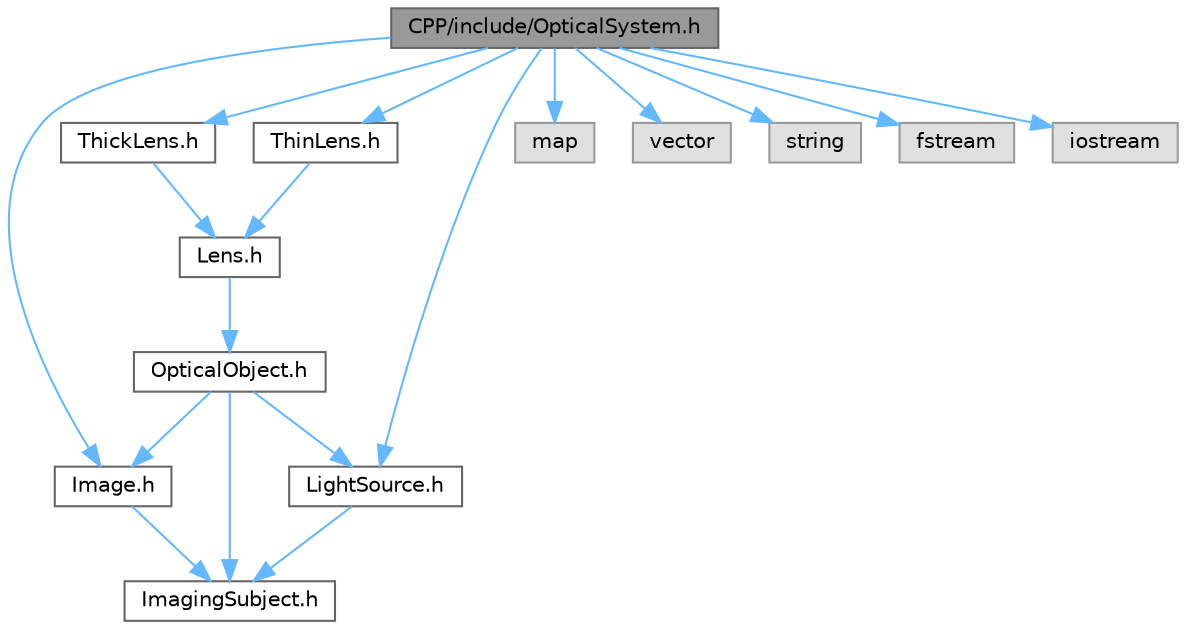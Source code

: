 digraph "CPP/include/OpticalSystem.h"
{
 // LATEX_PDF_SIZE
  bgcolor="transparent";
  edge [fontname=Helvetica,fontsize=10,labelfontname=Helvetica,labelfontsize=10];
  node [fontname=Helvetica,fontsize=10,shape=box,height=0.2,width=0.4];
  Node1 [id="Node000001",label="CPP/include/OpticalSystem.h",height=0.2,width=0.4,color="gray40", fillcolor="grey60", style="filled", fontcolor="black",tooltip="Defines the OpticalSystem class, which manages a collection of optical elements."];
  Node1 -> Node2 [id="edge1_Node000001_Node000002",color="steelblue1",style="solid",tooltip=" "];
  Node2 [id="Node000002",label="ThinLens.h",height=0.2,width=0.4,color="grey40", fillcolor="white", style="filled",URL="$ThinLens_8h.html",tooltip="Defines the ThinLens class, representing an idealized thin lens."];
  Node2 -> Node3 [id="edge2_Node000002_Node000003",color="steelblue1",style="solid",tooltip=" "];
  Node3 [id="Node000003",label="Lens.h",height=0.2,width=0.4,color="grey40", fillcolor="white", style="filled",URL="$Lens_8h.html",tooltip="Defines the Lens class, inheriting from OpticalObject."];
  Node3 -> Node4 [id="edge3_Node000003_Node000004",color="steelblue1",style="solid",tooltip=" "];
  Node4 [id="Node000004",label="OpticalObject.h",height=0.2,width=0.4,color="grey40", fillcolor="white", style="filled",URL="$OpticalObject_8h.html",tooltip="Defines the abstract base class for all optical objects in the system."];
  Node4 -> Node5 [id="edge4_Node000004_Node000005",color="steelblue1",style="solid",tooltip=" "];
  Node5 [id="Node000005",label="Image.h",height=0.2,width=0.4,color="grey40", fillcolor="white", style="filled",URL="$Image_8h.html",tooltip="This is the header file fot the Image class."];
  Node5 -> Node6 [id="edge5_Node000005_Node000006",color="steelblue1",style="solid",tooltip=" "];
  Node6 [id="Node000006",label="ImagingSubject.h",height=0.2,width=0.4,color="grey40", fillcolor="white", style="filled",URL="$ImagingSubject_8h.html",tooltip="Defines the base class for imaging subjects."];
  Node4 -> Node6 [id="edge6_Node000004_Node000006",color="steelblue1",style="solid",tooltip=" "];
  Node4 -> Node7 [id="edge7_Node000004_Node000007",color="steelblue1",style="solid",tooltip=" "];
  Node7 [id="Node000007",label="LightSource.h",height=0.2,width=0.4,color="grey40", fillcolor="white", style="filled",URL="$LightSource_8h.html",tooltip="Defines the LightSource class, representing a source of light."];
  Node7 -> Node6 [id="edge8_Node000007_Node000006",color="steelblue1",style="solid",tooltip=" "];
  Node1 -> Node8 [id="edge9_Node000001_Node000008",color="steelblue1",style="solid",tooltip=" "];
  Node8 [id="Node000008",label="ThickLens.h",height=0.2,width=0.4,color="grey40", fillcolor="white", style="filled",URL="$ThickLens_8h.html",tooltip="Defines the ThickLens class, representing a lens with physical thickness."];
  Node8 -> Node3 [id="edge10_Node000008_Node000003",color="steelblue1",style="solid",tooltip=" "];
  Node1 -> Node5 [id="edge11_Node000001_Node000005",color="steelblue1",style="solid",tooltip=" "];
  Node1 -> Node7 [id="edge12_Node000001_Node000007",color="steelblue1",style="solid",tooltip=" "];
  Node1 -> Node9 [id="edge13_Node000001_Node000009",color="steelblue1",style="solid",tooltip=" "];
  Node9 [id="Node000009",label="map",height=0.2,width=0.4,color="grey60", fillcolor="#E0E0E0", style="filled",tooltip=" "];
  Node1 -> Node10 [id="edge14_Node000001_Node000010",color="steelblue1",style="solid",tooltip=" "];
  Node10 [id="Node000010",label="vector",height=0.2,width=0.4,color="grey60", fillcolor="#E0E0E0", style="filled",tooltip=" "];
  Node1 -> Node11 [id="edge15_Node000001_Node000011",color="steelblue1",style="solid",tooltip=" "];
  Node11 [id="Node000011",label="string",height=0.2,width=0.4,color="grey60", fillcolor="#E0E0E0", style="filled",tooltip=" "];
  Node1 -> Node12 [id="edge16_Node000001_Node000012",color="steelblue1",style="solid",tooltip=" "];
  Node12 [id="Node000012",label="fstream",height=0.2,width=0.4,color="grey60", fillcolor="#E0E0E0", style="filled",tooltip=" "];
  Node1 -> Node13 [id="edge17_Node000001_Node000013",color="steelblue1",style="solid",tooltip=" "];
  Node13 [id="Node000013",label="iostream",height=0.2,width=0.4,color="grey60", fillcolor="#E0E0E0", style="filled",tooltip=" "];
}
